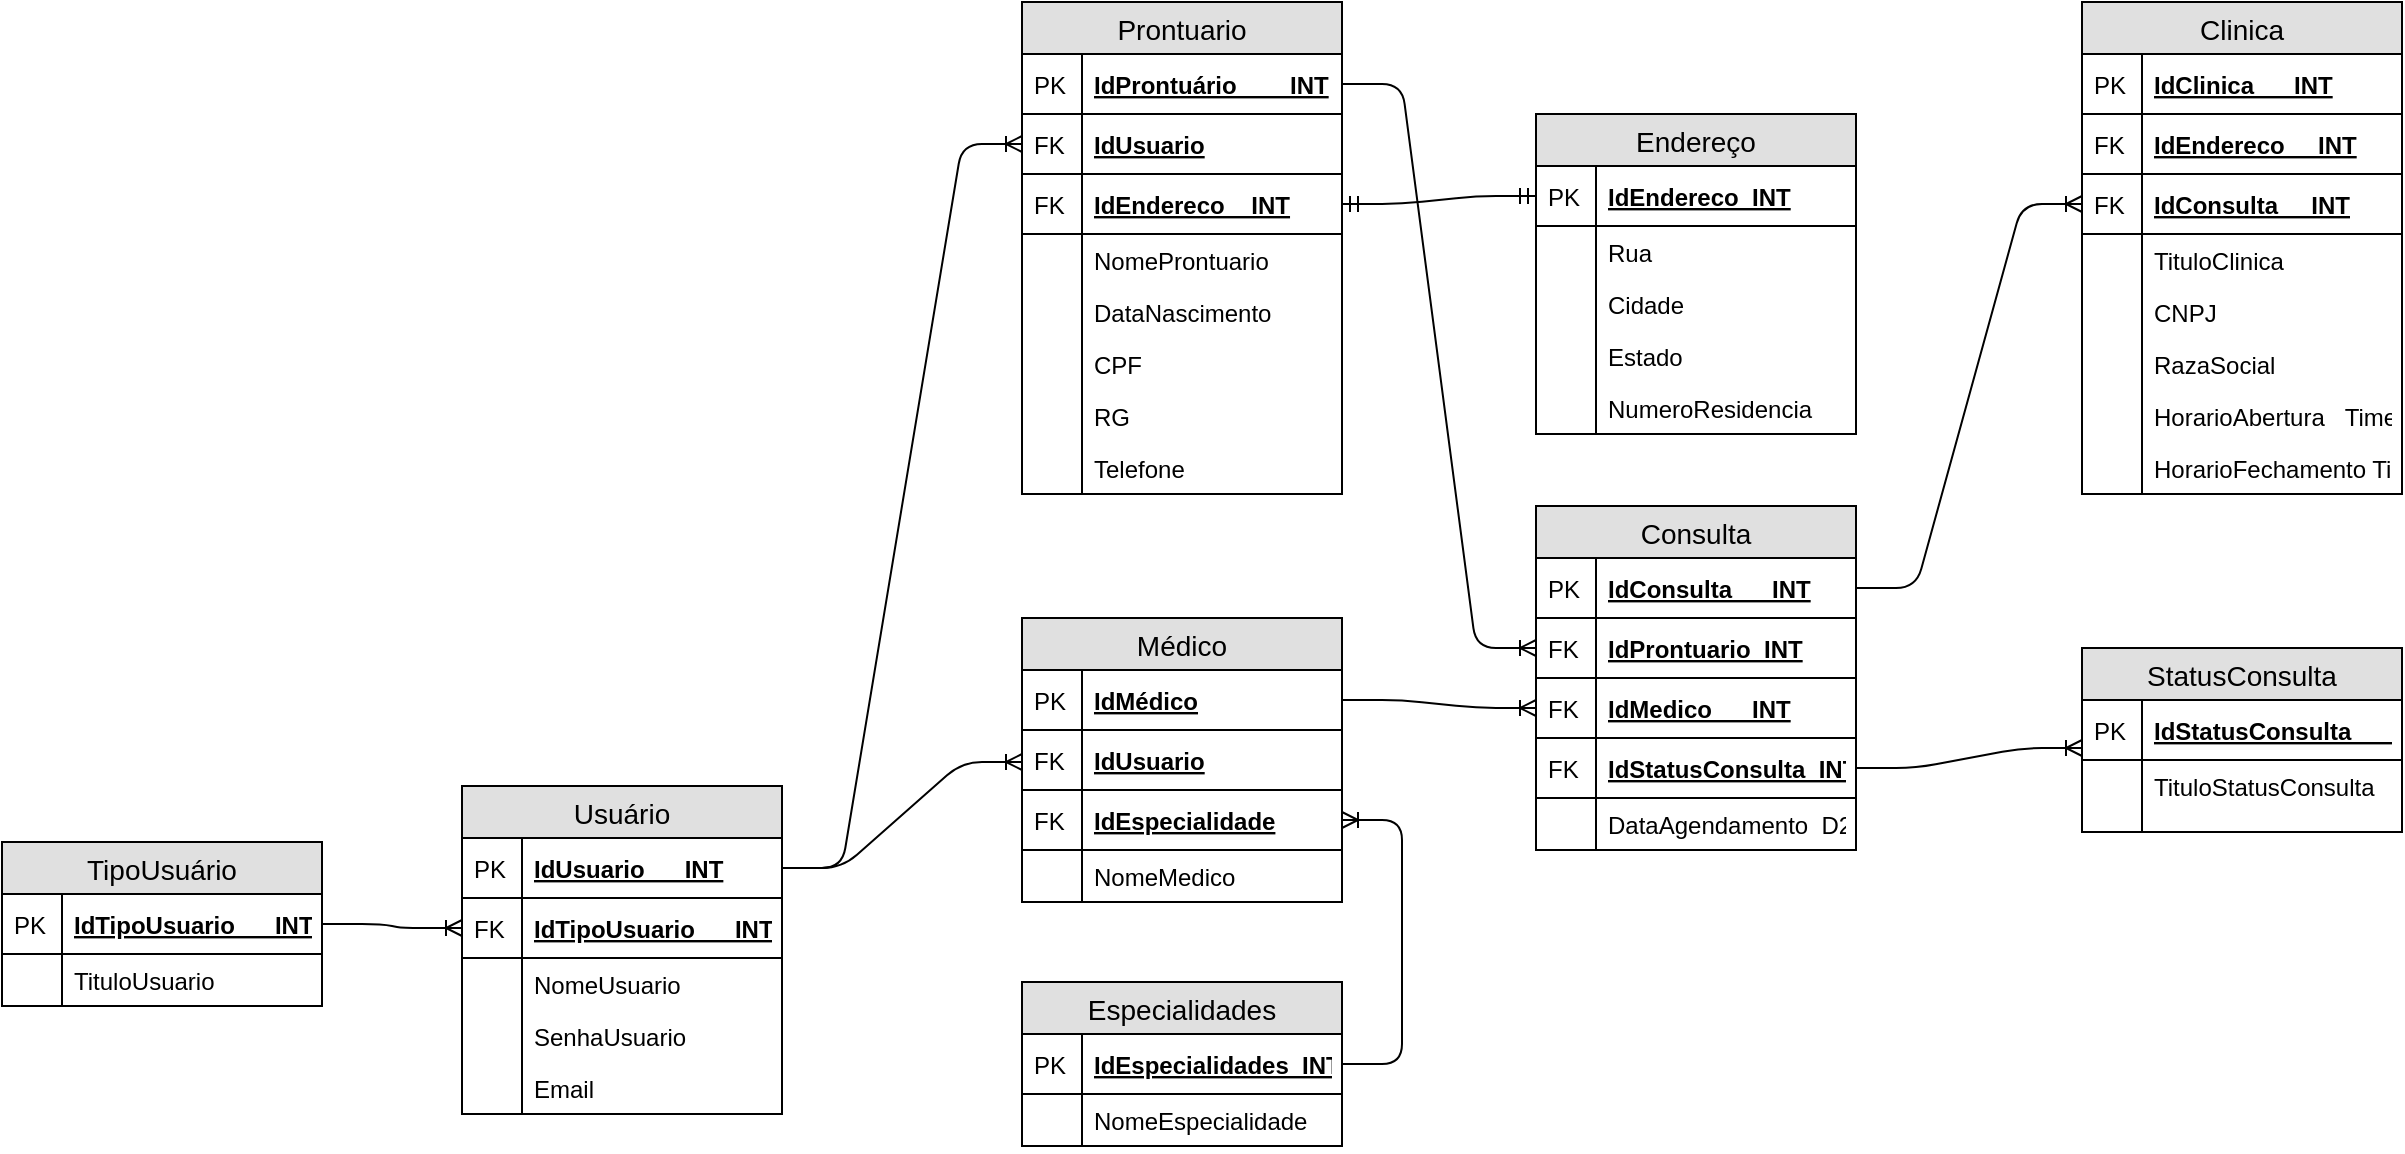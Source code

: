 <mxfile version="12.6.7" type="device"><diagram id="KdrkDj95W5fZRZUmUbRZ" name="Page-1"><mxGraphModel dx="1038" dy="1700" grid="1" gridSize="10" guides="1" tooltips="1" connect="1" arrows="1" fold="1" page="1" pageScale="1" pageWidth="827" pageHeight="1169" math="0" shadow="0"><root><mxCell id="0"/><mxCell id="1" parent="0"/><mxCell id="2sIEiW_XJJ61fGb7liNe-1" value="TipoUsuário" style="swimlane;fontStyle=0;childLayout=stackLayout;horizontal=1;startSize=26;fillColor=#e0e0e0;horizontalStack=0;resizeParent=1;resizeParentMax=0;resizeLast=0;collapsible=1;marginBottom=0;swimlaneFillColor=#ffffff;align=center;fontSize=14;" parent="1" vertex="1"><mxGeometry x="60" y="80" width="160" height="82" as="geometry"/></mxCell><mxCell id="2sIEiW_XJJ61fGb7liNe-2" value="IdTipoUsuario      INT" style="shape=partialRectangle;top=0;left=0;right=0;bottom=1;align=left;verticalAlign=middle;fillColor=none;spacingLeft=34;spacingRight=4;overflow=hidden;rotatable=0;points=[[0,0.5],[1,0.5]];portConstraint=eastwest;dropTarget=0;fontStyle=5;fontSize=12;" parent="2sIEiW_XJJ61fGb7liNe-1" vertex="1"><mxGeometry y="26" width="160" height="30" as="geometry"/></mxCell><mxCell id="2sIEiW_XJJ61fGb7liNe-3" value="PK" style="shape=partialRectangle;top=0;left=0;bottom=0;fillColor=none;align=left;verticalAlign=middle;spacingLeft=4;spacingRight=4;overflow=hidden;rotatable=0;points=[];portConstraint=eastwest;part=1;fontSize=12;" parent="2sIEiW_XJJ61fGb7liNe-2" vertex="1" connectable="0"><mxGeometry width="30" height="30" as="geometry"/></mxCell><mxCell id="2sIEiW_XJJ61fGb7liNe-4" value="TituloUsuario" style="shape=partialRectangle;top=0;left=0;right=0;bottom=0;align=left;verticalAlign=top;fillColor=none;spacingLeft=34;spacingRight=4;overflow=hidden;rotatable=0;points=[[0,0.5],[1,0.5]];portConstraint=eastwest;dropTarget=0;fontSize=12;" parent="2sIEiW_XJJ61fGb7liNe-1" vertex="1"><mxGeometry y="56" width="160" height="26" as="geometry"/></mxCell><mxCell id="2sIEiW_XJJ61fGb7liNe-5" value="" style="shape=partialRectangle;top=0;left=0;bottom=0;fillColor=none;align=left;verticalAlign=top;spacingLeft=4;spacingRight=4;overflow=hidden;rotatable=0;points=[];portConstraint=eastwest;part=1;fontSize=12;" parent="2sIEiW_XJJ61fGb7liNe-4" vertex="1" connectable="0"><mxGeometry width="30" height="26" as="geometry"/></mxCell><mxCell id="2sIEiW_XJJ61fGb7liNe-56" value="Médico" style="swimlane;fontStyle=0;childLayout=stackLayout;horizontal=1;startSize=26;fillColor=#e0e0e0;horizontalStack=0;resizeParent=1;resizeParentMax=0;resizeLast=0;collapsible=1;marginBottom=0;swimlaneFillColor=#ffffff;align=center;fontSize=14;" parent="1" vertex="1"><mxGeometry x="570" y="-32" width="160" height="142" as="geometry"><mxRectangle x="400" y="350" width="70" height="26" as="alternateBounds"/></mxGeometry></mxCell><mxCell id="2sIEiW_XJJ61fGb7liNe-57" value="IdMédico" style="shape=partialRectangle;top=0;left=0;right=0;bottom=1;align=left;verticalAlign=middle;fillColor=none;spacingLeft=34;spacingRight=4;overflow=hidden;rotatable=0;points=[[0,0.5],[1,0.5]];portConstraint=eastwest;dropTarget=0;fontStyle=5;fontSize=12;" parent="2sIEiW_XJJ61fGb7liNe-56" vertex="1"><mxGeometry y="26" width="160" height="30" as="geometry"/></mxCell><mxCell id="2sIEiW_XJJ61fGb7liNe-58" value="PK" style="shape=partialRectangle;top=0;left=0;bottom=0;fillColor=none;align=left;verticalAlign=middle;spacingLeft=4;spacingRight=4;overflow=hidden;rotatable=0;points=[];portConstraint=eastwest;part=1;fontSize=12;" parent="2sIEiW_XJJ61fGb7liNe-57" vertex="1" connectable="0"><mxGeometry width="30" height="30" as="geometry"/></mxCell><mxCell id="2sIEiW_XJJ61fGb7liNe-71" value="IdUsuario" style="shape=partialRectangle;top=0;left=0;right=0;bottom=1;align=left;verticalAlign=middle;fillColor=none;spacingLeft=34;spacingRight=4;overflow=hidden;rotatable=0;points=[[0,0.5],[1,0.5]];portConstraint=eastwest;dropTarget=0;fontStyle=5;fontSize=12;" parent="2sIEiW_XJJ61fGb7liNe-56" vertex="1"><mxGeometry y="56" width="160" height="30" as="geometry"/></mxCell><mxCell id="2sIEiW_XJJ61fGb7liNe-72" value="FK" style="shape=partialRectangle;top=0;left=0;bottom=0;fillColor=none;align=left;verticalAlign=middle;spacingLeft=4;spacingRight=4;overflow=hidden;rotatable=0;points=[];portConstraint=eastwest;part=1;fontSize=12;" parent="2sIEiW_XJJ61fGb7liNe-71" vertex="1" connectable="0"><mxGeometry width="30" height="30" as="geometry"/></mxCell><mxCell id="PhfjilxakKyAXJePAeIn-54" value="" style="edgeStyle=entityRelationEdgeStyle;fontSize=12;html=1;endArrow=ERoneToMany;exitX=1;exitY=0.5;exitDx=0;exitDy=0;" parent="2sIEiW_XJJ61fGb7liNe-56" source="PhfjilxakKyAXJePAeIn-2" edge="1"><mxGeometry width="100" height="100" relative="1" as="geometry"><mxPoint x="-80" y="165" as="sourcePoint"/><mxPoint y="72" as="targetPoint"/></mxGeometry></mxCell><mxCell id="2sIEiW_XJJ61fGb7liNe-73" value="IdEspecialidade" style="shape=partialRectangle;top=0;left=0;right=0;bottom=1;align=left;verticalAlign=middle;fillColor=none;spacingLeft=34;spacingRight=4;overflow=hidden;rotatable=0;points=[[0,0.5],[1,0.5]];portConstraint=eastwest;dropTarget=0;fontStyle=5;fontSize=12;" parent="2sIEiW_XJJ61fGb7liNe-56" vertex="1"><mxGeometry y="86" width="160" height="30" as="geometry"/></mxCell><mxCell id="2sIEiW_XJJ61fGb7liNe-74" value="FK" style="shape=partialRectangle;top=0;left=0;bottom=0;fillColor=none;align=left;verticalAlign=middle;spacingLeft=4;spacingRight=4;overflow=hidden;rotatable=0;points=[];portConstraint=eastwest;part=1;fontSize=12;" parent="2sIEiW_XJJ61fGb7liNe-73" vertex="1" connectable="0"><mxGeometry width="30" height="30" as="geometry"/></mxCell><mxCell id="2sIEiW_XJJ61fGb7liNe-59" value="NomeMedico" style="shape=partialRectangle;top=0;left=0;right=0;bottom=0;align=left;verticalAlign=top;fillColor=none;spacingLeft=34;spacingRight=4;overflow=hidden;rotatable=0;points=[[0,0.5],[1,0.5]];portConstraint=eastwest;dropTarget=0;fontSize=12;" parent="2sIEiW_XJJ61fGb7liNe-56" vertex="1"><mxGeometry y="116" width="160" height="26" as="geometry"/></mxCell><mxCell id="2sIEiW_XJJ61fGb7liNe-60" value="" style="shape=partialRectangle;top=0;left=0;bottom=0;fillColor=none;align=left;verticalAlign=top;spacingLeft=4;spacingRight=4;overflow=hidden;rotatable=0;points=[];portConstraint=eastwest;part=1;fontSize=12;" parent="2sIEiW_XJJ61fGb7liNe-59" vertex="1" connectable="0"><mxGeometry width="30" height="26" as="geometry"/></mxCell><mxCell id="2sIEiW_XJJ61fGb7liNe-75" value="Prontuario" style="swimlane;fontStyle=0;childLayout=stackLayout;horizontal=1;startSize=26;fillColor=#e0e0e0;horizontalStack=0;resizeParent=1;resizeParentMax=0;resizeLast=0;collapsible=1;marginBottom=0;swimlaneFillColor=#ffffff;align=center;fontSize=14;" parent="1" vertex="1"><mxGeometry x="570" y="-340" width="160" height="246" as="geometry"><mxRectangle x="400" y="350" width="70" height="26" as="alternateBounds"/></mxGeometry></mxCell><mxCell id="2sIEiW_XJJ61fGb7liNe-76" value="IdProntuário        INT" style="shape=partialRectangle;top=0;left=0;right=0;bottom=1;align=left;verticalAlign=middle;fillColor=none;spacingLeft=34;spacingRight=4;overflow=hidden;rotatable=0;points=[[0,0.5],[1,0.5]];portConstraint=eastwest;dropTarget=0;fontStyle=5;fontSize=12;" parent="2sIEiW_XJJ61fGb7liNe-75" vertex="1"><mxGeometry y="26" width="160" height="30" as="geometry"/></mxCell><mxCell id="2sIEiW_XJJ61fGb7liNe-77" value="PK" style="shape=partialRectangle;top=0;left=0;bottom=0;fillColor=none;align=left;verticalAlign=middle;spacingLeft=4;spacingRight=4;overflow=hidden;rotatable=0;points=[];portConstraint=eastwest;part=1;fontSize=12;" parent="2sIEiW_XJJ61fGb7liNe-76" vertex="1" connectable="0"><mxGeometry width="30" height="30" as="geometry"/></mxCell><mxCell id="2sIEiW_XJJ61fGb7liNe-78" value="IdUsuario" style="shape=partialRectangle;top=0;left=0;right=0;bottom=1;align=left;verticalAlign=middle;fillColor=none;spacingLeft=34;spacingRight=4;overflow=hidden;rotatable=0;points=[[0,0.5],[1,0.5]];portConstraint=eastwest;dropTarget=0;fontStyle=5;fontSize=12;" parent="2sIEiW_XJJ61fGb7liNe-75" vertex="1"><mxGeometry y="56" width="160" height="30" as="geometry"/></mxCell><mxCell id="2sIEiW_XJJ61fGb7liNe-79" value="FK" style="shape=partialRectangle;top=0;left=0;bottom=0;fillColor=none;align=left;verticalAlign=middle;spacingLeft=4;spacingRight=4;overflow=hidden;rotatable=0;points=[];portConstraint=eastwest;part=1;fontSize=12;" parent="2sIEiW_XJJ61fGb7liNe-78" vertex="1" connectable="0"><mxGeometry width="30" height="30" as="geometry"/></mxCell><mxCell id="PhfjilxakKyAXJePAeIn-50" value="IdEndereco    INT" style="shape=partialRectangle;top=0;left=0;right=0;bottom=1;align=left;verticalAlign=middle;fillColor=none;spacingLeft=34;spacingRight=4;overflow=hidden;rotatable=0;points=[[0,0.5],[1,0.5]];portConstraint=eastwest;dropTarget=0;fontStyle=5;fontSize=12;" parent="2sIEiW_XJJ61fGb7liNe-75" vertex="1"><mxGeometry y="86" width="160" height="30" as="geometry"/></mxCell><mxCell id="PhfjilxakKyAXJePAeIn-51" value="FK" style="shape=partialRectangle;top=0;left=0;bottom=0;fillColor=none;align=left;verticalAlign=middle;spacingLeft=4;spacingRight=4;overflow=hidden;rotatable=0;points=[];portConstraint=eastwest;part=1;fontSize=12;" parent="PhfjilxakKyAXJePAeIn-50" vertex="1" connectable="0"><mxGeometry width="30" height="30" as="geometry"/></mxCell><mxCell id="PhfjilxakKyAXJePAeIn-16" value="NomeProntuario" style="shape=partialRectangle;top=0;left=0;right=0;bottom=0;align=left;verticalAlign=top;fillColor=none;spacingLeft=34;spacingRight=4;overflow=hidden;rotatable=0;points=[[0,0.5],[1,0.5]];portConstraint=eastwest;dropTarget=0;fontSize=12;" parent="2sIEiW_XJJ61fGb7liNe-75" vertex="1"><mxGeometry y="116" width="160" height="26" as="geometry"/></mxCell><mxCell id="PhfjilxakKyAXJePAeIn-17" value="" style="shape=partialRectangle;top=0;left=0;bottom=0;fillColor=none;align=left;verticalAlign=top;spacingLeft=4;spacingRight=4;overflow=hidden;rotatable=0;points=[];portConstraint=eastwest;part=1;fontSize=12;" parent="PhfjilxakKyAXJePAeIn-16" vertex="1" connectable="0"><mxGeometry width="30" height="26" as="geometry"/></mxCell><mxCell id="PhfjilxakKyAXJePAeIn-18" value="DataNascimento" style="shape=partialRectangle;top=0;left=0;right=0;bottom=0;align=left;verticalAlign=top;fillColor=none;spacingLeft=34;spacingRight=4;overflow=hidden;rotatable=0;points=[[0,0.5],[1,0.5]];portConstraint=eastwest;dropTarget=0;fontSize=12;" parent="2sIEiW_XJJ61fGb7liNe-75" vertex="1"><mxGeometry y="142" width="160" height="26" as="geometry"/></mxCell><mxCell id="PhfjilxakKyAXJePAeIn-19" value="" style="shape=partialRectangle;top=0;left=0;bottom=0;fillColor=none;align=left;verticalAlign=top;spacingLeft=4;spacingRight=4;overflow=hidden;rotatable=0;points=[];portConstraint=eastwest;part=1;fontSize=12;" parent="PhfjilxakKyAXJePAeIn-18" vertex="1" connectable="0"><mxGeometry width="30" height="26" as="geometry"/></mxCell><mxCell id="PhfjilxakKyAXJePAeIn-10" value="CPF" style="shape=partialRectangle;top=0;left=0;right=0;bottom=0;align=left;verticalAlign=top;fillColor=none;spacingLeft=34;spacingRight=4;overflow=hidden;rotatable=0;points=[[0,0.5],[1,0.5]];portConstraint=eastwest;dropTarget=0;fontSize=12;" parent="2sIEiW_XJJ61fGb7liNe-75" vertex="1"><mxGeometry y="168" width="160" height="26" as="geometry"/></mxCell><mxCell id="PhfjilxakKyAXJePAeIn-11" value="" style="shape=partialRectangle;top=0;left=0;bottom=0;fillColor=none;align=left;verticalAlign=top;spacingLeft=4;spacingRight=4;overflow=hidden;rotatable=0;points=[];portConstraint=eastwest;part=1;fontSize=12;" parent="PhfjilxakKyAXJePAeIn-10" vertex="1" connectable="0"><mxGeometry width="30" height="26" as="geometry"/></mxCell><mxCell id="PhfjilxakKyAXJePAeIn-12" value="RG" style="shape=partialRectangle;top=0;left=0;right=0;bottom=0;align=left;verticalAlign=top;fillColor=none;spacingLeft=34;spacingRight=4;overflow=hidden;rotatable=0;points=[[0,0.5],[1,0.5]];portConstraint=eastwest;dropTarget=0;fontSize=12;" parent="2sIEiW_XJJ61fGb7liNe-75" vertex="1"><mxGeometry y="194" width="160" height="26" as="geometry"/></mxCell><mxCell id="PhfjilxakKyAXJePAeIn-13" value="" style="shape=partialRectangle;top=0;left=0;bottom=0;fillColor=none;align=left;verticalAlign=top;spacingLeft=4;spacingRight=4;overflow=hidden;rotatable=0;points=[];portConstraint=eastwest;part=1;fontSize=12;" parent="PhfjilxakKyAXJePAeIn-12" vertex="1" connectable="0"><mxGeometry width="30" height="26" as="geometry"/></mxCell><mxCell id="PhfjilxakKyAXJePAeIn-14" value="Telefone" style="shape=partialRectangle;top=0;left=0;right=0;bottom=0;align=left;verticalAlign=top;fillColor=none;spacingLeft=34;spacingRight=4;overflow=hidden;rotatable=0;points=[[0,0.5],[1,0.5]];portConstraint=eastwest;dropTarget=0;fontSize=12;" parent="2sIEiW_XJJ61fGb7liNe-75" vertex="1"><mxGeometry y="220" width="160" height="26" as="geometry"/></mxCell><mxCell id="PhfjilxakKyAXJePAeIn-15" value="" style="shape=partialRectangle;top=0;left=0;bottom=0;fillColor=none;align=left;verticalAlign=top;spacingLeft=4;spacingRight=4;overflow=hidden;rotatable=0;points=[];portConstraint=eastwest;part=1;fontSize=12;" parent="PhfjilxakKyAXJePAeIn-14" vertex="1" connectable="0"><mxGeometry width="30" height="26" as="geometry"/></mxCell><mxCell id="2sIEiW_XJJ61fGb7liNe-90" value="Consulta" style="swimlane;fontStyle=0;childLayout=stackLayout;horizontal=1;startSize=26;fillColor=#e0e0e0;horizontalStack=0;resizeParent=1;resizeParentMax=0;resizeLast=0;collapsible=1;marginBottom=0;swimlaneFillColor=#ffffff;align=center;fontSize=14;" parent="1" vertex="1"><mxGeometry x="827" y="-88" width="160" height="172" as="geometry"/></mxCell><mxCell id="2sIEiW_XJJ61fGb7liNe-91" value="IdConsulta      INT" style="shape=partialRectangle;top=0;left=0;right=0;bottom=1;align=left;verticalAlign=middle;fillColor=none;spacingLeft=34;spacingRight=4;overflow=hidden;rotatable=0;points=[[0,0.5],[1,0.5]];portConstraint=eastwest;dropTarget=0;fontStyle=5;fontSize=12;" parent="2sIEiW_XJJ61fGb7liNe-90" vertex="1"><mxGeometry y="26" width="160" height="30" as="geometry"/></mxCell><mxCell id="2sIEiW_XJJ61fGb7liNe-92" value="PK" style="shape=partialRectangle;top=0;left=0;bottom=0;fillColor=none;align=left;verticalAlign=middle;spacingLeft=4;spacingRight=4;overflow=hidden;rotatable=0;points=[];portConstraint=eastwest;part=1;fontSize=12;" parent="2sIEiW_XJJ61fGb7liNe-91" vertex="1" connectable="0"><mxGeometry width="30" height="30" as="geometry"/></mxCell><mxCell id="2sIEiW_XJJ61fGb7liNe-110" value="IdProntuario  INT" style="shape=partialRectangle;top=0;left=0;right=0;bottom=1;align=left;verticalAlign=middle;fillColor=none;spacingLeft=34;spacingRight=4;overflow=hidden;rotatable=0;points=[[0,0.5],[1,0.5]];portConstraint=eastwest;dropTarget=0;fontStyle=5;fontSize=12;" parent="2sIEiW_XJJ61fGb7liNe-90" vertex="1"><mxGeometry y="56" width="160" height="30" as="geometry"/></mxCell><mxCell id="2sIEiW_XJJ61fGb7liNe-111" value="FK" style="shape=partialRectangle;top=0;left=0;bottom=0;fillColor=none;align=left;verticalAlign=middle;spacingLeft=4;spacingRight=4;overflow=hidden;rotatable=0;points=[];portConstraint=eastwest;part=1;fontSize=12;" parent="2sIEiW_XJJ61fGb7liNe-110" vertex="1" connectable="0"><mxGeometry width="30" height="30" as="geometry"/></mxCell><mxCell id="2sIEiW_XJJ61fGb7liNe-101" value="IdMedico      INT" style="shape=partialRectangle;top=0;left=0;right=0;bottom=1;align=left;verticalAlign=middle;fillColor=none;spacingLeft=34;spacingRight=4;overflow=hidden;rotatable=0;points=[[0,0.5],[1,0.5]];portConstraint=eastwest;dropTarget=0;fontStyle=5;fontSize=12;" parent="2sIEiW_XJJ61fGb7liNe-90" vertex="1"><mxGeometry y="86" width="160" height="30" as="geometry"/></mxCell><mxCell id="2sIEiW_XJJ61fGb7liNe-102" value="FK" style="shape=partialRectangle;top=0;left=0;bottom=0;fillColor=none;align=left;verticalAlign=middle;spacingLeft=4;spacingRight=4;overflow=hidden;rotatable=0;points=[];portConstraint=eastwest;part=1;fontSize=12;" parent="2sIEiW_XJJ61fGb7liNe-101" vertex="1" connectable="0"><mxGeometry width="30" height="30" as="geometry"/></mxCell><mxCell id="2sIEiW_XJJ61fGb7liNe-99" value="IdStatusConsulta  INT" style="shape=partialRectangle;top=0;left=0;right=0;bottom=1;align=left;verticalAlign=middle;fillColor=none;spacingLeft=34;spacingRight=4;overflow=hidden;rotatable=0;points=[[0,0.5],[1,0.5]];portConstraint=eastwest;dropTarget=0;fontStyle=5;fontSize=12;" parent="2sIEiW_XJJ61fGb7liNe-90" vertex="1"><mxGeometry y="116" width="160" height="30" as="geometry"/></mxCell><mxCell id="2sIEiW_XJJ61fGb7liNe-100" value="FK" style="shape=partialRectangle;top=0;left=0;bottom=0;fillColor=none;align=left;verticalAlign=middle;spacingLeft=4;spacingRight=4;overflow=hidden;rotatable=0;points=[];portConstraint=eastwest;part=1;fontSize=12;" parent="2sIEiW_XJJ61fGb7liNe-99" vertex="1" connectable="0"><mxGeometry width="30" height="30" as="geometry"/></mxCell><mxCell id="2sIEiW_XJJ61fGb7liNe-93" value="DataAgendamento  D2" style="shape=partialRectangle;top=0;left=0;right=0;bottom=0;align=left;verticalAlign=top;fillColor=none;spacingLeft=34;spacingRight=4;overflow=hidden;rotatable=0;points=[[0,0.5],[1,0.5]];portConstraint=eastwest;dropTarget=0;fontSize=12;" parent="2sIEiW_XJJ61fGb7liNe-90" vertex="1"><mxGeometry y="146" width="160" height="26" as="geometry"/></mxCell><mxCell id="2sIEiW_XJJ61fGb7liNe-94" value="" style="shape=partialRectangle;top=0;left=0;bottom=0;fillColor=none;align=left;verticalAlign=top;spacingLeft=4;spacingRight=4;overflow=hidden;rotatable=0;points=[];portConstraint=eastwest;part=1;fontSize=12;" parent="2sIEiW_XJJ61fGb7liNe-93" vertex="1" connectable="0"><mxGeometry width="30" height="26" as="geometry"/></mxCell><mxCell id="2sIEiW_XJJ61fGb7liNe-103" value="StatusConsulta" style="swimlane;fontStyle=0;childLayout=stackLayout;horizontal=1;startSize=26;fillColor=#e0e0e0;horizontalStack=0;resizeParent=1;resizeParentMax=0;resizeLast=0;collapsible=1;marginBottom=0;swimlaneFillColor=#ffffff;align=center;fontSize=14;" parent="1" vertex="1"><mxGeometry x="1100" y="-17" width="160" height="92" as="geometry"/></mxCell><mxCell id="2sIEiW_XJJ61fGb7liNe-104" value="IdStatusConsulta      INT" style="shape=partialRectangle;top=0;left=0;right=0;bottom=1;align=left;verticalAlign=middle;fillColor=none;spacingLeft=34;spacingRight=4;overflow=hidden;rotatable=0;points=[[0,0.5],[1,0.5]];portConstraint=eastwest;dropTarget=0;fontStyle=5;fontSize=12;" parent="2sIEiW_XJJ61fGb7liNe-103" vertex="1"><mxGeometry y="26" width="160" height="30" as="geometry"/></mxCell><mxCell id="2sIEiW_XJJ61fGb7liNe-105" value="PK" style="shape=partialRectangle;top=0;left=0;bottom=0;fillColor=none;align=left;verticalAlign=middle;spacingLeft=4;spacingRight=4;overflow=hidden;rotatable=0;points=[];portConstraint=eastwest;part=1;fontSize=12;" parent="2sIEiW_XJJ61fGb7liNe-104" vertex="1" connectable="0"><mxGeometry width="30" height="30" as="geometry"/></mxCell><mxCell id="2sIEiW_XJJ61fGb7liNe-106" value="TituloStatusConsulta" style="shape=partialRectangle;top=0;left=0;right=0;bottom=0;align=left;verticalAlign=top;fillColor=none;spacingLeft=34;spacingRight=4;overflow=hidden;rotatable=0;points=[[0,0.5],[1,0.5]];portConstraint=eastwest;dropTarget=0;fontSize=12;" parent="2sIEiW_XJJ61fGb7liNe-103" vertex="1"><mxGeometry y="56" width="160" height="26" as="geometry"/></mxCell><mxCell id="2sIEiW_XJJ61fGb7liNe-107" value="" style="shape=partialRectangle;top=0;left=0;bottom=0;fillColor=none;align=left;verticalAlign=top;spacingLeft=4;spacingRight=4;overflow=hidden;rotatable=0;points=[];portConstraint=eastwest;part=1;fontSize=12;" parent="2sIEiW_XJJ61fGb7liNe-106" vertex="1" connectable="0"><mxGeometry width="30" height="26" as="geometry"/></mxCell><mxCell id="2sIEiW_XJJ61fGb7liNe-108" value="" style="shape=partialRectangle;top=0;left=0;right=0;bottom=0;align=left;verticalAlign=top;fillColor=none;spacingLeft=34;spacingRight=4;overflow=hidden;rotatable=0;points=[[0,0.5],[1,0.5]];portConstraint=eastwest;dropTarget=0;fontSize=12;" parent="2sIEiW_XJJ61fGb7liNe-103" vertex="1"><mxGeometry y="82" width="160" height="10" as="geometry"/></mxCell><mxCell id="2sIEiW_XJJ61fGb7liNe-109" value="" style="shape=partialRectangle;top=0;left=0;bottom=0;fillColor=none;align=left;verticalAlign=top;spacingLeft=4;spacingRight=4;overflow=hidden;rotatable=0;points=[];portConstraint=eastwest;part=1;fontSize=12;" parent="2sIEiW_XJJ61fGb7liNe-108" vertex="1" connectable="0"><mxGeometry width="30" height="10" as="geometry"/></mxCell><mxCell id="2sIEiW_XJJ61fGb7liNe-125" value="Clinica" style="swimlane;fontStyle=0;childLayout=stackLayout;horizontal=1;startSize=26;fillColor=#e0e0e0;horizontalStack=0;resizeParent=1;resizeParentMax=0;resizeLast=0;collapsible=1;marginBottom=0;swimlaneFillColor=#ffffff;align=center;fontSize=14;" parent="1" vertex="1"><mxGeometry x="1100" y="-340" width="160" height="246" as="geometry"/></mxCell><mxCell id="2sIEiW_XJJ61fGb7liNe-126" value="IdClinica      INT" style="shape=partialRectangle;top=0;left=0;right=0;bottom=1;align=left;verticalAlign=middle;fillColor=none;spacingLeft=34;spacingRight=4;overflow=hidden;rotatable=0;points=[[0,0.5],[1,0.5]];portConstraint=eastwest;dropTarget=0;fontStyle=5;fontSize=12;" parent="2sIEiW_XJJ61fGb7liNe-125" vertex="1"><mxGeometry y="26" width="160" height="30" as="geometry"/></mxCell><mxCell id="2sIEiW_XJJ61fGb7liNe-127" value="PK" style="shape=partialRectangle;top=0;left=0;bottom=0;fillColor=none;align=left;verticalAlign=middle;spacingLeft=4;spacingRight=4;overflow=hidden;rotatable=0;points=[];portConstraint=eastwest;part=1;fontSize=12;" parent="2sIEiW_XJJ61fGb7liNe-126" vertex="1" connectable="0"><mxGeometry width="30" height="30" as="geometry"/></mxCell><mxCell id="PhfjilxakKyAXJePAeIn-58" value="IdEndereco     INT" style="shape=partialRectangle;top=0;left=0;right=0;bottom=1;align=left;verticalAlign=middle;fillColor=none;spacingLeft=34;spacingRight=4;overflow=hidden;rotatable=0;points=[[0,0.5],[1,0.5]];portConstraint=eastwest;dropTarget=0;fontStyle=5;fontSize=12;" parent="2sIEiW_XJJ61fGb7liNe-125" vertex="1"><mxGeometry y="56" width="160" height="30" as="geometry"/></mxCell><mxCell id="PhfjilxakKyAXJePAeIn-59" value="FK" style="shape=partialRectangle;top=0;left=0;bottom=0;fillColor=none;align=left;verticalAlign=middle;spacingLeft=4;spacingRight=4;overflow=hidden;rotatable=0;points=[];portConstraint=eastwest;part=1;fontSize=12;" parent="PhfjilxakKyAXJePAeIn-58" vertex="1" connectable="0"><mxGeometry width="30" height="30" as="geometry"/></mxCell><mxCell id="2sIEiW_XJJ61fGb7liNe-138" value="IdConsulta     INT" style="shape=partialRectangle;top=0;left=0;right=0;bottom=1;align=left;verticalAlign=middle;fillColor=none;spacingLeft=34;spacingRight=4;overflow=hidden;rotatable=0;points=[[0,0.5],[1,0.5]];portConstraint=eastwest;dropTarget=0;fontStyle=5;fontSize=12;" parent="2sIEiW_XJJ61fGb7liNe-125" vertex="1"><mxGeometry y="86" width="160" height="30" as="geometry"/></mxCell><mxCell id="2sIEiW_XJJ61fGb7liNe-139" value="FK" style="shape=partialRectangle;top=0;left=0;bottom=0;fillColor=none;align=left;verticalAlign=middle;spacingLeft=4;spacingRight=4;overflow=hidden;rotatable=0;points=[];portConstraint=eastwest;part=1;fontSize=12;" parent="2sIEiW_XJJ61fGb7liNe-138" vertex="1" connectable="0"><mxGeometry width="30" height="30" as="geometry"/></mxCell><mxCell id="2sIEiW_XJJ61fGb7liNe-128" value="TituloClinica" style="shape=partialRectangle;top=0;left=0;right=0;bottom=0;align=left;verticalAlign=top;fillColor=none;spacingLeft=34;spacingRight=4;overflow=hidden;rotatable=0;points=[[0,0.5],[1,0.5]];portConstraint=eastwest;dropTarget=0;fontSize=12;" parent="2sIEiW_XJJ61fGb7liNe-125" vertex="1"><mxGeometry y="116" width="160" height="26" as="geometry"/></mxCell><mxCell id="2sIEiW_XJJ61fGb7liNe-129" value="" style="shape=partialRectangle;top=0;left=0;bottom=0;fillColor=none;align=left;verticalAlign=top;spacingLeft=4;spacingRight=4;overflow=hidden;rotatable=0;points=[];portConstraint=eastwest;part=1;fontSize=12;" parent="2sIEiW_XJJ61fGb7liNe-128" vertex="1" connectable="0"><mxGeometry width="30" height="26" as="geometry"/></mxCell><mxCell id="2sIEiW_XJJ61fGb7liNe-132" value="CNPJ" style="shape=partialRectangle;top=0;left=0;right=0;bottom=0;align=left;verticalAlign=top;fillColor=none;spacingLeft=34;spacingRight=4;overflow=hidden;rotatable=0;points=[[0,0.5],[1,0.5]];portConstraint=eastwest;dropTarget=0;fontSize=12;" parent="2sIEiW_XJJ61fGb7liNe-125" vertex="1"><mxGeometry y="142" width="160" height="26" as="geometry"/></mxCell><mxCell id="2sIEiW_XJJ61fGb7liNe-133" value="" style="shape=partialRectangle;top=0;left=0;bottom=0;fillColor=none;align=left;verticalAlign=top;spacingLeft=4;spacingRight=4;overflow=hidden;rotatable=0;points=[];portConstraint=eastwest;part=1;fontSize=12;" parent="2sIEiW_XJJ61fGb7liNe-132" vertex="1" connectable="0"><mxGeometry width="30" height="26" as="geometry"/></mxCell><mxCell id="2sIEiW_XJJ61fGb7liNe-134" value="RazaSocial" style="shape=partialRectangle;top=0;left=0;right=0;bottom=0;align=left;verticalAlign=top;fillColor=none;spacingLeft=34;spacingRight=4;overflow=hidden;rotatable=0;points=[[0,0.5],[1,0.5]];portConstraint=eastwest;dropTarget=0;fontSize=12;" parent="2sIEiW_XJJ61fGb7liNe-125" vertex="1"><mxGeometry y="168" width="160" height="26" as="geometry"/></mxCell><mxCell id="2sIEiW_XJJ61fGb7liNe-135" value="" style="shape=partialRectangle;top=0;left=0;bottom=0;fillColor=none;align=left;verticalAlign=top;spacingLeft=4;spacingRight=4;overflow=hidden;rotatable=0;points=[];portConstraint=eastwest;part=1;fontSize=12;" parent="2sIEiW_XJJ61fGb7liNe-134" vertex="1" connectable="0"><mxGeometry width="30" height="26" as="geometry"/></mxCell><mxCell id="PhfjilxakKyAXJePAeIn-23" value="HorarioAbertura   Time" style="shape=partialRectangle;top=0;left=0;right=0;bottom=0;align=left;verticalAlign=top;fillColor=none;spacingLeft=34;spacingRight=4;overflow=hidden;rotatable=0;points=[[0,0.5],[1,0.5]];portConstraint=eastwest;dropTarget=0;fontSize=12;" parent="2sIEiW_XJJ61fGb7liNe-125" vertex="1"><mxGeometry y="194" width="160" height="26" as="geometry"/></mxCell><mxCell id="PhfjilxakKyAXJePAeIn-24" value="" style="shape=partialRectangle;top=0;left=0;bottom=0;fillColor=none;align=left;verticalAlign=top;spacingLeft=4;spacingRight=4;overflow=hidden;rotatable=0;points=[];portConstraint=eastwest;part=1;fontSize=12;" parent="PhfjilxakKyAXJePAeIn-23" vertex="1" connectable="0"><mxGeometry width="30" height="26" as="geometry"/></mxCell><mxCell id="PhfjilxakKyAXJePAeIn-25" value="HorarioFechamento Time" style="shape=partialRectangle;top=0;left=0;right=0;bottom=0;align=left;verticalAlign=top;fillColor=none;spacingLeft=34;spacingRight=4;overflow=hidden;rotatable=0;points=[[0,0.5],[1,0.5]];portConstraint=eastwest;dropTarget=0;fontSize=12;" parent="2sIEiW_XJJ61fGb7liNe-125" vertex="1"><mxGeometry y="220" width="160" height="26" as="geometry"/></mxCell><mxCell id="PhfjilxakKyAXJePAeIn-26" value="" style="shape=partialRectangle;top=0;left=0;bottom=0;fillColor=none;align=left;verticalAlign=top;spacingLeft=4;spacingRight=4;overflow=hidden;rotatable=0;points=[];portConstraint=eastwest;part=1;fontSize=12;" parent="PhfjilxakKyAXJePAeIn-25" vertex="1" connectable="0"><mxGeometry width="30" height="26" as="geometry"/></mxCell><mxCell id="2sIEiW_XJJ61fGb7liNe-153" value="Especialidades" style="swimlane;fontStyle=0;childLayout=stackLayout;horizontal=1;startSize=26;fillColor=#e0e0e0;horizontalStack=0;resizeParent=1;resizeParentMax=0;resizeLast=0;collapsible=1;marginBottom=0;swimlaneFillColor=#ffffff;align=center;fontSize=14;" parent="1" vertex="1"><mxGeometry x="570" y="150" width="160" height="82" as="geometry"/></mxCell><mxCell id="2sIEiW_XJJ61fGb7liNe-154" value="IdEspecialidades  INT" style="shape=partialRectangle;top=0;left=0;right=0;bottom=1;align=left;verticalAlign=middle;fillColor=none;spacingLeft=34;spacingRight=4;overflow=hidden;rotatable=0;points=[[0,0.5],[1,0.5]];portConstraint=eastwest;dropTarget=0;fontStyle=5;fontSize=12;" parent="2sIEiW_XJJ61fGb7liNe-153" vertex="1"><mxGeometry y="26" width="160" height="30" as="geometry"/></mxCell><mxCell id="2sIEiW_XJJ61fGb7liNe-155" value="PK" style="shape=partialRectangle;top=0;left=0;bottom=0;fillColor=none;align=left;verticalAlign=middle;spacingLeft=4;spacingRight=4;overflow=hidden;rotatable=0;points=[];portConstraint=eastwest;part=1;fontSize=12;" parent="2sIEiW_XJJ61fGb7liNe-154" vertex="1" connectable="0"><mxGeometry width="30" height="30" as="geometry"/></mxCell><mxCell id="2sIEiW_XJJ61fGb7liNe-156" value="NomeEspecialidade" style="shape=partialRectangle;top=0;left=0;right=0;bottom=0;align=left;verticalAlign=top;fillColor=none;spacingLeft=34;spacingRight=4;overflow=hidden;rotatable=0;points=[[0,0.5],[1,0.5]];portConstraint=eastwest;dropTarget=0;fontSize=12;" parent="2sIEiW_XJJ61fGb7liNe-153" vertex="1"><mxGeometry y="56" width="160" height="26" as="geometry"/></mxCell><mxCell id="2sIEiW_XJJ61fGb7liNe-157" value="" style="shape=partialRectangle;top=0;left=0;bottom=0;fillColor=none;align=left;verticalAlign=top;spacingLeft=4;spacingRight=4;overflow=hidden;rotatable=0;points=[];portConstraint=eastwest;part=1;fontSize=12;" parent="2sIEiW_XJJ61fGb7liNe-156" vertex="1" connectable="0"><mxGeometry width="30" height="26" as="geometry"/></mxCell><mxCell id="PhfjilxakKyAXJePAeIn-1" value="Usuário" style="swimlane;fontStyle=0;childLayout=stackLayout;horizontal=1;startSize=26;fillColor=#e0e0e0;horizontalStack=0;resizeParent=1;resizeParentMax=0;resizeLast=0;collapsible=1;marginBottom=0;swimlaneFillColor=#ffffff;align=center;fontSize=14;" parent="1" vertex="1"><mxGeometry x="290" y="52" width="160" height="164" as="geometry"/></mxCell><mxCell id="PhfjilxakKyAXJePAeIn-2" value="IdUsuario      INT" style="shape=partialRectangle;top=0;left=0;right=0;bottom=1;align=left;verticalAlign=middle;fillColor=none;spacingLeft=34;spacingRight=4;overflow=hidden;rotatable=0;points=[[0,0.5],[1,0.5]];portConstraint=eastwest;dropTarget=0;fontStyle=5;fontSize=12;" parent="PhfjilxakKyAXJePAeIn-1" vertex="1"><mxGeometry y="26" width="160" height="30" as="geometry"/></mxCell><mxCell id="PhfjilxakKyAXJePAeIn-3" value="PK" style="shape=partialRectangle;top=0;left=0;bottom=0;fillColor=none;align=left;verticalAlign=middle;spacingLeft=4;spacingRight=4;overflow=hidden;rotatable=0;points=[];portConstraint=eastwest;part=1;fontSize=12;" parent="PhfjilxakKyAXJePAeIn-2" vertex="1" connectable="0"><mxGeometry width="30" height="30" as="geometry"/></mxCell><mxCell id="PhfjilxakKyAXJePAeIn-20" value="IdTipoUsuario      INT" style="shape=partialRectangle;top=0;left=0;right=0;bottom=1;align=left;verticalAlign=middle;fillColor=none;spacingLeft=34;spacingRight=4;overflow=hidden;rotatable=0;points=[[0,0.5],[1,0.5]];portConstraint=eastwest;dropTarget=0;fontStyle=5;fontSize=12;" parent="PhfjilxakKyAXJePAeIn-1" vertex="1"><mxGeometry y="56" width="160" height="30" as="geometry"/></mxCell><mxCell id="PhfjilxakKyAXJePAeIn-21" value="FK" style="shape=partialRectangle;top=0;left=0;bottom=0;fillColor=none;align=left;verticalAlign=middle;spacingLeft=4;spacingRight=4;overflow=hidden;rotatable=0;points=[];portConstraint=eastwest;part=1;fontSize=12;" parent="PhfjilxakKyAXJePAeIn-20" vertex="1" connectable="0"><mxGeometry width="30" height="30" as="geometry"/></mxCell><mxCell id="PhfjilxakKyAXJePAeIn-4" value="NomeUsuario" style="shape=partialRectangle;top=0;left=0;right=0;bottom=0;align=left;verticalAlign=top;fillColor=none;spacingLeft=34;spacingRight=4;overflow=hidden;rotatable=0;points=[[0,0.5],[1,0.5]];portConstraint=eastwest;dropTarget=0;fontSize=12;" parent="PhfjilxakKyAXJePAeIn-1" vertex="1"><mxGeometry y="86" width="160" height="26" as="geometry"/></mxCell><mxCell id="PhfjilxakKyAXJePAeIn-5" value="" style="shape=partialRectangle;top=0;left=0;bottom=0;fillColor=none;align=left;verticalAlign=top;spacingLeft=4;spacingRight=4;overflow=hidden;rotatable=0;points=[];portConstraint=eastwest;part=1;fontSize=12;" parent="PhfjilxakKyAXJePAeIn-4" vertex="1" connectable="0"><mxGeometry width="30" height="26" as="geometry"/></mxCell><mxCell id="PhfjilxakKyAXJePAeIn-6" value="SenhaUsuario" style="shape=partialRectangle;top=0;left=0;right=0;bottom=0;align=left;verticalAlign=top;fillColor=none;spacingLeft=34;spacingRight=4;overflow=hidden;rotatable=0;points=[[0,0.5],[1,0.5]];portConstraint=eastwest;dropTarget=0;fontSize=12;" parent="PhfjilxakKyAXJePAeIn-1" vertex="1"><mxGeometry y="112" width="160" height="26" as="geometry"/></mxCell><mxCell id="PhfjilxakKyAXJePAeIn-7" value="" style="shape=partialRectangle;top=0;left=0;bottom=0;fillColor=none;align=left;verticalAlign=top;spacingLeft=4;spacingRight=4;overflow=hidden;rotatable=0;points=[];portConstraint=eastwest;part=1;fontSize=12;" parent="PhfjilxakKyAXJePAeIn-6" vertex="1" connectable="0"><mxGeometry width="30" height="26" as="geometry"/></mxCell><mxCell id="PhfjilxakKyAXJePAeIn-8" value="Email" style="shape=partialRectangle;top=0;left=0;right=0;bottom=0;align=left;verticalAlign=top;fillColor=none;spacingLeft=34;spacingRight=4;overflow=hidden;rotatable=0;points=[[0,0.5],[1,0.5]];portConstraint=eastwest;dropTarget=0;fontSize=12;" parent="PhfjilxakKyAXJePAeIn-1" vertex="1"><mxGeometry y="138" width="160" height="26" as="geometry"/></mxCell><mxCell id="PhfjilxakKyAXJePAeIn-9" value="" style="shape=partialRectangle;top=0;left=0;bottom=0;fillColor=none;align=left;verticalAlign=top;spacingLeft=4;spacingRight=4;overflow=hidden;rotatable=0;points=[];portConstraint=eastwest;part=1;fontSize=12;" parent="PhfjilxakKyAXJePAeIn-8" vertex="1" connectable="0"><mxGeometry width="30" height="26" as="geometry"/></mxCell><mxCell id="PhfjilxakKyAXJePAeIn-33" value="" style="edgeStyle=entityRelationEdgeStyle;fontSize=12;html=1;endArrow=ERoneToMany;entryX=0;entryY=0.8;entryDx=0;entryDy=0;entryPerimeter=0;exitX=1;exitY=0.5;exitDx=0;exitDy=0;" parent="1" source="2sIEiW_XJJ61fGb7liNe-99" target="2sIEiW_XJJ61fGb7liNe-104" edge="1"><mxGeometry width="100" height="100" relative="1" as="geometry"><mxPoint x="1040" as="sourcePoint"/><mxPoint x="290" y="549" as="targetPoint"/></mxGeometry></mxCell><mxCell id="PhfjilxakKyAXJePAeIn-34" value="" style="edgeStyle=entityRelationEdgeStyle;fontSize=12;html=1;endArrow=ERoneToMany;exitX=1;exitY=0.5;exitDx=0;exitDy=0;entryX=0;entryY=0.5;entryDx=0;entryDy=0;" parent="1" source="2sIEiW_XJJ61fGb7liNe-57" target="2sIEiW_XJJ61fGb7liNe-101" edge="1"><mxGeometry width="100" height="100" relative="1" as="geometry"><mxPoint x="740" y="-8.5" as="sourcePoint"/><mxPoint x="840" y="40.5" as="targetPoint"/></mxGeometry></mxCell><mxCell id="PhfjilxakKyAXJePAeIn-35" value="Endereço" style="swimlane;fontStyle=0;childLayout=stackLayout;horizontal=1;startSize=26;fillColor=#e0e0e0;horizontalStack=0;resizeParent=1;resizeParentMax=0;resizeLast=0;collapsible=1;marginBottom=0;swimlaneFillColor=#ffffff;align=center;fontSize=14;" parent="1" vertex="1"><mxGeometry x="827" y="-284" width="160" height="160" as="geometry"><mxRectangle x="1360" y="-32" width="90" height="26" as="alternateBounds"/></mxGeometry></mxCell><mxCell id="PhfjilxakKyAXJePAeIn-36" value="IdEndereco  INT" style="shape=partialRectangle;top=0;left=0;right=0;bottom=1;align=left;verticalAlign=middle;fillColor=none;spacingLeft=34;spacingRight=4;overflow=hidden;rotatable=0;points=[[0,0.5],[1,0.5]];portConstraint=eastwest;dropTarget=0;fontStyle=5;fontSize=12;" parent="PhfjilxakKyAXJePAeIn-35" vertex="1"><mxGeometry y="26" width="160" height="30" as="geometry"/></mxCell><mxCell id="PhfjilxakKyAXJePAeIn-37" value="PK" style="shape=partialRectangle;top=0;left=0;bottom=0;fillColor=none;align=left;verticalAlign=middle;spacingLeft=4;spacingRight=4;overflow=hidden;rotatable=0;points=[];portConstraint=eastwest;part=1;fontSize=12;" parent="PhfjilxakKyAXJePAeIn-36" vertex="1" connectable="0"><mxGeometry width="30" height="30" as="geometry"/></mxCell><mxCell id="PhfjilxakKyAXJePAeIn-38" value="Rua" style="shape=partialRectangle;top=0;left=0;right=0;bottom=0;align=left;verticalAlign=top;fillColor=none;spacingLeft=34;spacingRight=4;overflow=hidden;rotatable=0;points=[[0,0.5],[1,0.5]];portConstraint=eastwest;dropTarget=0;fontSize=12;" parent="PhfjilxakKyAXJePAeIn-35" vertex="1"><mxGeometry y="56" width="160" height="26" as="geometry"/></mxCell><mxCell id="PhfjilxakKyAXJePAeIn-39" value="" style="shape=partialRectangle;top=0;left=0;bottom=0;fillColor=none;align=left;verticalAlign=top;spacingLeft=4;spacingRight=4;overflow=hidden;rotatable=0;points=[];portConstraint=eastwest;part=1;fontSize=12;" parent="PhfjilxakKyAXJePAeIn-38" vertex="1" connectable="0"><mxGeometry width="30" height="26" as="geometry"/></mxCell><mxCell id="PhfjilxakKyAXJePAeIn-40" value="Cidade" style="shape=partialRectangle;top=0;left=0;right=0;bottom=0;align=left;verticalAlign=top;fillColor=none;spacingLeft=34;spacingRight=4;overflow=hidden;rotatable=0;points=[[0,0.5],[1,0.5]];portConstraint=eastwest;dropTarget=0;fontSize=12;" parent="PhfjilxakKyAXJePAeIn-35" vertex="1"><mxGeometry y="82" width="160" height="26" as="geometry"/></mxCell><mxCell id="PhfjilxakKyAXJePAeIn-41" value="" style="shape=partialRectangle;top=0;left=0;bottom=0;fillColor=none;align=left;verticalAlign=top;spacingLeft=4;spacingRight=4;overflow=hidden;rotatable=0;points=[];portConstraint=eastwest;part=1;fontSize=12;" parent="PhfjilxakKyAXJePAeIn-40" vertex="1" connectable="0"><mxGeometry width="30" height="26" as="geometry"/></mxCell><mxCell id="PhfjilxakKyAXJePAeIn-42" value="Estado" style="shape=partialRectangle;top=0;left=0;right=0;bottom=0;align=left;verticalAlign=top;fillColor=none;spacingLeft=34;spacingRight=4;overflow=hidden;rotatable=0;points=[[0,0.5],[1,0.5]];portConstraint=eastwest;dropTarget=0;fontSize=12;" parent="PhfjilxakKyAXJePAeIn-35" vertex="1"><mxGeometry y="108" width="160" height="26" as="geometry"/></mxCell><mxCell id="PhfjilxakKyAXJePAeIn-43" value="" style="shape=partialRectangle;top=0;left=0;bottom=0;fillColor=none;align=left;verticalAlign=top;spacingLeft=4;spacingRight=4;overflow=hidden;rotatable=0;points=[];portConstraint=eastwest;part=1;fontSize=12;" parent="PhfjilxakKyAXJePAeIn-42" vertex="1" connectable="0"><mxGeometry width="30" height="26" as="geometry"/></mxCell><mxCell id="PhfjilxakKyAXJePAeIn-44" value="NumeroResidencia" style="shape=partialRectangle;top=0;left=0;right=0;bottom=0;align=left;verticalAlign=top;fillColor=none;spacingLeft=34;spacingRight=4;overflow=hidden;rotatable=0;points=[[0,0.5],[1,0.5]];portConstraint=eastwest;dropTarget=0;fontSize=12;" parent="PhfjilxakKyAXJePAeIn-35" vertex="1"><mxGeometry y="134" width="160" height="26" as="geometry"/></mxCell><mxCell id="PhfjilxakKyAXJePAeIn-45" value="" style="shape=partialRectangle;top=0;left=0;bottom=0;fillColor=none;align=left;verticalAlign=top;spacingLeft=4;spacingRight=4;overflow=hidden;rotatable=0;points=[];portConstraint=eastwest;part=1;fontSize=12;" parent="PhfjilxakKyAXJePAeIn-44" vertex="1" connectable="0"><mxGeometry width="30" height="26" as="geometry"/></mxCell><mxCell id="PhfjilxakKyAXJePAeIn-46" value="" style="edgeStyle=entityRelationEdgeStyle;fontSize=12;html=1;endArrow=ERoneToMany;exitX=1;exitY=0.5;exitDx=0;exitDy=0;" parent="1" source="2sIEiW_XJJ61fGb7liNe-76" target="2sIEiW_XJJ61fGb7liNe-110" edge="1"><mxGeometry width="100" height="100" relative="1" as="geometry"><mxPoint x="730" y="-259" as="sourcePoint"/><mxPoint x="830" y="-270" as="targetPoint"/></mxGeometry></mxCell><mxCell id="PhfjilxakKyAXJePAeIn-49" value="" style="edgeStyle=entityRelationEdgeStyle;fontSize=12;html=1;endArrow=ERoneToMany;exitX=1;exitY=0.5;exitDx=0;exitDy=0;" parent="1" source="2sIEiW_XJJ61fGb7liNe-154" target="2sIEiW_XJJ61fGb7liNe-73" edge="1"><mxGeometry width="100" height="100" relative="1" as="geometry"><mxPoint x="770" y="200" as="sourcePoint"/><mxPoint x="890" y="220" as="targetPoint"/></mxGeometry></mxCell><mxCell id="PhfjilxakKyAXJePAeIn-52" value="" style="edgeStyle=entityRelationEdgeStyle;fontSize=12;html=1;endArrow=ERmandOne;startArrow=ERmandOne;exitX=1;exitY=0.5;exitDx=0;exitDy=0;entryX=0;entryY=0.5;entryDx=0;entryDy=0;" parent="1" source="PhfjilxakKyAXJePAeIn-50" target="PhfjilxakKyAXJePAeIn-36" edge="1"><mxGeometry width="100" height="100" relative="1" as="geometry"><mxPoint x="760" y="-360" as="sourcePoint"/><mxPoint x="860" y="-460" as="targetPoint"/></mxGeometry></mxCell><mxCell id="PhfjilxakKyAXJePAeIn-53" value="" style="edgeStyle=entityRelationEdgeStyle;fontSize=12;html=1;endArrow=ERoneToMany;exitX=1;exitY=0.5;exitDx=0;exitDy=0;" parent="1" source="PhfjilxakKyAXJePAeIn-2" target="2sIEiW_XJJ61fGb7liNe-78" edge="1"><mxGeometry width="100" height="100" relative="1" as="geometry"><mxPoint x="530" y="-160" as="sourcePoint"/><mxPoint x="627" y="122" as="targetPoint"/></mxGeometry></mxCell><mxCell id="PhfjilxakKyAXJePAeIn-57" value="" style="edgeStyle=entityRelationEdgeStyle;fontSize=12;html=1;endArrow=ERoneToMany;exitX=1;exitY=0.5;exitDx=0;exitDy=0;entryX=0;entryY=0.5;entryDx=0;entryDy=0;" parent="1" source="2sIEiW_XJJ61fGb7liNe-2" target="PhfjilxakKyAXJePAeIn-20" edge="1"><mxGeometry width="100" height="100" relative="1" as="geometry"><mxPoint x="220" y="203" as="sourcePoint"/><mxPoint x="340" y="150" as="targetPoint"/></mxGeometry></mxCell><mxCell id="PhfjilxakKyAXJePAeIn-55" value="" style="edgeStyle=entityRelationEdgeStyle;fontSize=12;html=1;endArrow=ERoneToMany;exitX=1;exitY=0.5;exitDx=0;exitDy=0;entryX=0;entryY=0.5;entryDx=0;entryDy=0;" parent="1" source="2sIEiW_XJJ61fGb7liNe-91" target="2sIEiW_XJJ61fGb7liNe-138" edge="1"><mxGeometry width="100" height="100" relative="1" as="geometry"><mxPoint x="1000" y="-227" as="sourcePoint"/><mxPoint x="1120" y="-280" as="targetPoint"/></mxGeometry></mxCell></root></mxGraphModel></diagram></mxfile>